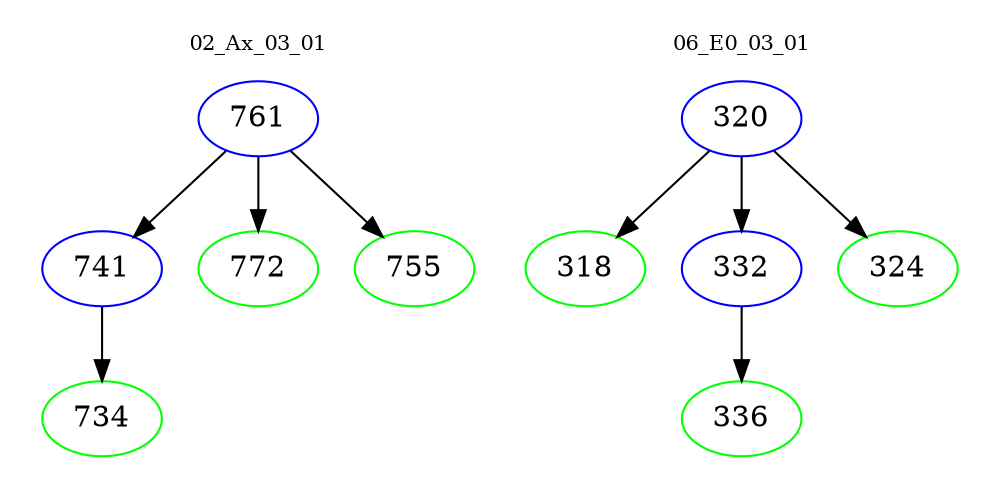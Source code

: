 digraph{
subgraph cluster_0 {
color = white
label = "02_Ax_03_01";
fontsize=10;
T0_761 [label="761", color="blue"]
T0_761 -> T0_741 [color="black"]
T0_741 [label="741", color="blue"]
T0_741 -> T0_734 [color="black"]
T0_734 [label="734", color="green"]
T0_761 -> T0_772 [color="black"]
T0_772 [label="772", color="green"]
T0_761 -> T0_755 [color="black"]
T0_755 [label="755", color="green"]
}
subgraph cluster_1 {
color = white
label = "06_E0_03_01";
fontsize=10;
T1_320 [label="320", color="blue"]
T1_320 -> T1_318 [color="black"]
T1_318 [label="318", color="green"]
T1_320 -> T1_332 [color="black"]
T1_332 [label="332", color="blue"]
T1_332 -> T1_336 [color="black"]
T1_336 [label="336", color="green"]
T1_320 -> T1_324 [color="black"]
T1_324 [label="324", color="green"]
}
}

